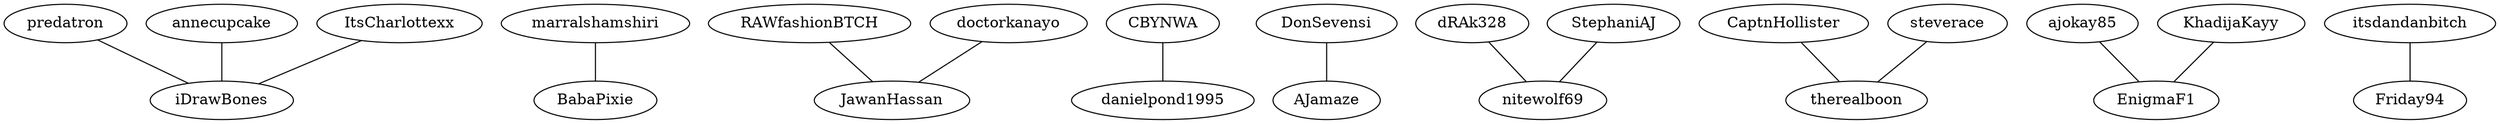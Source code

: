 graph G {
predatron -- iDrawBones
annecupcake -- iDrawBones
ItsCharlottexx -- iDrawBones
marralshamshiri -- BabaPixie
RAWfashionBTCH -- JawanHassan
doctorkanayo -- JawanHassan
CBYNWA -- danielpond1995
DonSevensi -- AJamaze
dRAk328 -- nitewolf69
StephaniAJ -- nitewolf69
CaptnHollister -- therealboon
steverace -- therealboon
ajokay85 -- EnigmaF1
KhadijaKayy -- EnigmaF1
itsdandanbitch -- Friday94
}